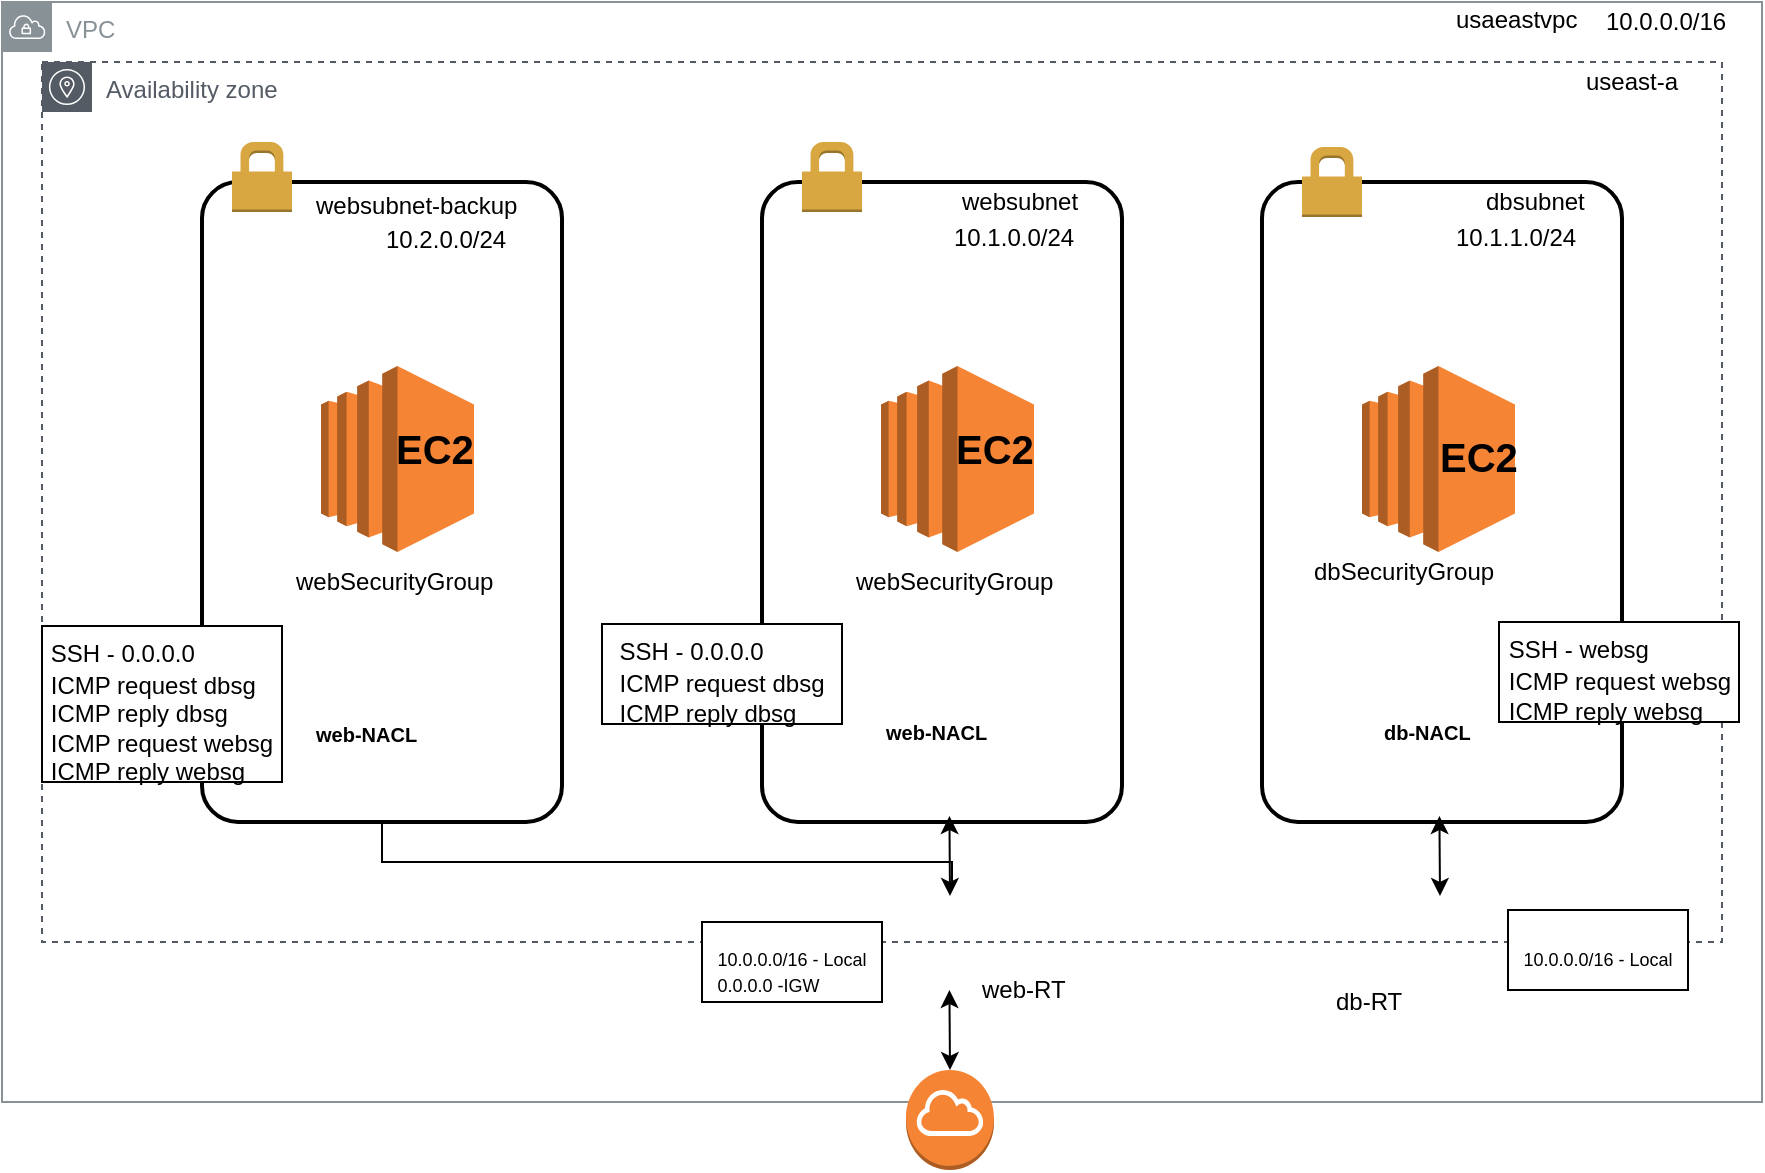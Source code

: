 <mxfile version="10.7.3" type="github"><diagram id="sutZoA35M7MX3dKam-xM" name="Page-1"><mxGraphModel dx="1156" dy="466" grid="1" gridSize="10" guides="1" tooltips="1" connect="1" arrows="1" fold="1" page="0" pageScale="1" pageWidth="827" pageHeight="1169" math="0" shadow="0"><root><mxCell id="0"/><mxCell id="1" parent="0"/><mxCell id="QqPyAReXJ7TA30dUd2KR-27" style="edgeStyle=none;rounded=0;orthogonalLoop=1;jettySize=auto;html=1;exitX=0.5;exitY=0;exitDx=0;exitDy=0;exitPerimeter=0;startArrow=classic;startFill=1;fontSize=20;" parent="1" edge="1"><mxGeometry relative="1" as="geometry"><mxPoint x="384" y="537" as="sourcePoint"/><mxPoint x="383.714" y="497" as="targetPoint"/></mxGeometry></mxCell><mxCell id="fQZx-U2Kx0ZALfmcc3-l-2" value="VPC" style="outlineConnect=0;gradientColor=none;html=1;whiteSpace=wrap;fontSize=12;fontStyle=0;shape=mxgraph.aws4.group;grIcon=mxgraph.aws4.group_vpc;strokeColor=#879196;fillColor=none;verticalAlign=top;align=left;spacingLeft=30;fontColor=#879196;dashed=0;" parent="1" vertex="1"><mxGeometry x="-90" y="90" width="880" height="550" as="geometry"/></mxCell><mxCell id="fQZx-U2Kx0ZALfmcc3-l-4" value="Availability zone" style="outlineConnect=0;gradientColor=none;html=1;whiteSpace=wrap;fontSize=12;fontStyle=0;shape=mxgraph.aws4.group;grIcon=mxgraph.aws4.group_availability_zone;strokeColor=#545B64;fillColor=none;verticalAlign=top;align=left;spacingLeft=30;fontColor=#545B64;dashed=1;" parent="1" vertex="1"><mxGeometry x="-70" y="120" width="840" height="440" as="geometry"/></mxCell><mxCell id="fQZx-U2Kx0ZALfmcc3-l-5" value="" style="rounded=1;arcSize=10;dashed=0;strokeColor=#000000;fillColor=none;gradientColor=none;strokeWidth=2;" parent="1" vertex="1"><mxGeometry x="290" y="180" width="180" height="320" as="geometry"/></mxCell><mxCell id="fQZx-U2Kx0ZALfmcc3-l-6" value="" style="dashed=0;html=1;shape=mxgraph.aws3.permissions;fillColor=#D9A741;gradientColor=none;dashed=0;" parent="1" vertex="1"><mxGeometry x="310" y="160" width="30" height="35" as="geometry"/></mxCell><mxCell id="fQZx-U2Kx0ZALfmcc3-l-8" value="" style="rounded=1;arcSize=10;dashed=0;strokeColor=#000000;fillColor=none;gradientColor=none;strokeWidth=2;" parent="1" vertex="1"><mxGeometry x="540" y="180" width="180" height="320" as="geometry"/></mxCell><mxCell id="fQZx-U2Kx0ZALfmcc3-l-9" value="" style="dashed=0;html=1;shape=mxgraph.aws3.permissions;fillColor=#D9A741;gradientColor=none;dashed=0;" parent="1" vertex="1"><mxGeometry x="560" y="162.5" width="30" height="35" as="geometry"/></mxCell><mxCell id="fQZx-U2Kx0ZALfmcc3-l-10" value="" style="outlineConnect=0;dashed=0;verticalLabelPosition=bottom;verticalAlign=top;align=center;html=1;shape=mxgraph.aws3.ec2;fillColor=#F58534;gradientColor=none;" parent="1" vertex="1"><mxGeometry x="349.5" y="272" width="76.5" height="93" as="geometry"/></mxCell><mxCell id="fQZx-U2Kx0ZALfmcc3-l-11" value="" style="outlineConnect=0;dashed=0;verticalLabelPosition=bottom;verticalAlign=top;align=center;html=1;shape=mxgraph.aws3.ec2;fillColor=#F58534;gradientColor=none;" parent="1" vertex="1"><mxGeometry x="590" y="272" width="76.5" height="93" as="geometry"/></mxCell><mxCell id="fQZx-U2Kx0ZALfmcc3-l-12" value="" style="shape=image;html=1;verticalAlign=top;verticalLabelPosition=bottom;labelBackgroundColor=#ffffff;imageAspect=0;aspect=fixed;image=https://cdn2.iconfinder.com/data/icons/amazon-aws-stencils/100/Storage__Content_Delivery_AWS_Storage_Gateway-128.png" parent="1" vertex="1"><mxGeometry x="355" y="530" width="60" height="60" as="geometry"/></mxCell><mxCell id="fQZx-U2Kx0ZALfmcc3-l-13" value="" style="shape=image;html=1;verticalAlign=top;verticalLabelPosition=bottom;labelBackgroundColor=#ffffff;imageAspect=0;aspect=fixed;image=https://cdn2.iconfinder.com/data/icons/amazon-aws-stencils/100/Storage__Content_Delivery_AWS_Storage_Gateway-128.png" parent="1" vertex="1"><mxGeometry x="598.5" y="530" width="60" height="60" as="geometry"/></mxCell><mxCell id="fQZx-U2Kx0ZALfmcc3-l-15" value="" style="shape=image;html=1;verticalAlign=top;verticalLabelPosition=bottom;labelBackgroundColor=#ffffff;imageAspect=0;aspect=fixed;image=https://cdn2.iconfinder.com/data/icons/amazon-aws-stencils/100/Deployment__Management_copy_AWS_CloudFormation_Template-128.png" parent="1" vertex="1"><mxGeometry x="355" y="452" width="58" height="58" as="geometry"/></mxCell><mxCell id="fQZx-U2Kx0ZALfmcc3-l-17" value="" style="shape=image;html=1;verticalAlign=top;verticalLabelPosition=bottom;labelBackgroundColor=#ffffff;imageAspect=0;aspect=fixed;image=https://cdn2.iconfinder.com/data/icons/amazon-aws-stencils/100/Deployment__Management_copy_AWS_CloudFormation_Template-128.png" parent="1" vertex="1"><mxGeometry x="601" y="452" width="58" height="58" as="geometry"/></mxCell><mxCell id="QqPyAReXJ7TA30dUd2KR-2" value="usaeastvpc" style="text;html=1;resizable=0;points=[];autosize=1;align=left;verticalAlign=top;spacingTop=-4;" parent="1" vertex="1"><mxGeometry x="635" y="89" width="80" height="20" as="geometry"/></mxCell><mxCell id="QqPyAReXJ7TA30dUd2KR-3" value="useast-a" style="text;html=1;resizable=0;points=[];autosize=1;align=left;verticalAlign=top;spacingTop=-4;" parent="1" vertex="1"><mxGeometry x="700" y="120" width="60" height="20" as="geometry"/></mxCell><mxCell id="QqPyAReXJ7TA30dUd2KR-4" value="websubnet" style="text;html=1;resizable=0;points=[];autosize=1;align=left;verticalAlign=top;spacingTop=-4;" parent="1" vertex="1"><mxGeometry x="387.5" y="180" width="70" height="20" as="geometry"/></mxCell><mxCell id="QqPyAReXJ7TA30dUd2KR-5" value="dbsubnet" style="text;html=1;resizable=0;points=[];autosize=1;align=left;verticalAlign=top;spacingTop=-4;" parent="1" vertex="1"><mxGeometry x="650" y="180" width="60" height="20" as="geometry"/></mxCell><mxCell id="QqPyAReXJ7TA30dUd2KR-6" value="dbSecurityGroup" style="text;html=1;resizable=0;points=[];autosize=1;align=left;verticalAlign=top;spacingTop=-4;" parent="1" vertex="1"><mxGeometry x="564" y="365" width="110" height="20" as="geometry"/></mxCell><mxCell id="QqPyAReXJ7TA30dUd2KR-10" value="webSecurityGroup" style="text;html=1;resizable=0;points=[];autosize=1;align=left;verticalAlign=top;spacingTop=-4;" parent="1" vertex="1"><mxGeometry x="335" y="370" width="110" height="20" as="geometry"/></mxCell><mxCell id="QqPyAReXJ7TA30dUd2KR-12" value="db-RT" style="text;html=1;resizable=0;points=[];autosize=1;align=left;verticalAlign=top;spacingTop=-4;" parent="1" vertex="1"><mxGeometry x="575" y="580" width="50" height="20" as="geometry"/></mxCell><mxCell id="QqPyAReXJ7TA30dUd2KR-13" value="10.0.0.0/16" style="text;html=1;resizable=0;points=[];autosize=1;align=left;verticalAlign=top;spacingTop=-4;" parent="1" vertex="1"><mxGeometry x="710" y="90" width="80" height="20" as="geometry"/></mxCell><mxCell id="QqPyAReXJ7TA30dUd2KR-14" value="10.1.0.0/24" style="text;html=1;resizable=0;points=[];autosize=1;align=left;verticalAlign=top;spacingTop=-4;" parent="1" vertex="1"><mxGeometry x="384" y="197.5" width="80" height="20" as="geometry"/></mxCell><mxCell id="QqPyAReXJ7TA30dUd2KR-15" value="10.1.1.0/24" style="text;html=1;resizable=0;points=[];autosize=1;align=left;verticalAlign=top;spacingTop=-4;" parent="1" vertex="1"><mxGeometry x="635" y="197.5" width="80" height="20" as="geometry"/></mxCell><mxCell id="QqPyAReXJ7TA30dUd2KR-17" value="&lt;font style=&quot;font-size: 20px;&quot;&gt;EC2&lt;/font&gt;" style="text;html=1;resizable=0;points=[];autosize=1;align=left;verticalAlign=top;spacingTop=-4;fontSize=20;fontStyle=1" parent="1" vertex="1"><mxGeometry x="385" y="298.5" width="60" height="20" as="geometry"/></mxCell><mxCell id="QqPyAReXJ7TA30dUd2KR-18" value="&lt;font style=&quot;font-size: 20px;&quot;&gt;EC2&lt;/font&gt;" style="text;html=1;resizable=0;points=[];autosize=1;align=left;verticalAlign=top;spacingTop=-4;fontSize=20;fontStyle=1" parent="1" vertex="1"><mxGeometry x="627" y="302.5" width="60" height="20" as="geometry"/></mxCell><mxCell id="QqPyAReXJ7TA30dUd2KR-22" style="edgeStyle=none;rounded=0;orthogonalLoop=1;jettySize=auto;html=1;exitX=0.5;exitY=0;exitDx=0;exitDy=0;exitPerimeter=0;startArrow=classic;startFill=1;fontSize=20;" parent="1" source="QqPyAReXJ7TA30dUd2KR-21" edge="1"><mxGeometry relative="1" as="geometry"><mxPoint x="383.714" y="584" as="targetPoint"/></mxGeometry></mxCell><mxCell id="QqPyAReXJ7TA30dUd2KR-21" value="" style="outlineConnect=0;dashed=0;verticalLabelPosition=bottom;verticalAlign=top;align=center;html=1;shape=mxgraph.aws3.internet_gateway;fillColor=#F58534;gradientColor=none;fontSize=20;" parent="1" vertex="1"><mxGeometry x="362" y="624" width="44" height="50" as="geometry"/></mxCell><mxCell id="QqPyAReXJ7TA30dUd2KR-23" value="&lt;div style=&quot;text-align: left&quot;&gt;&lt;span style=&quot;font-size: 12px&quot;&gt;SSH - websg&lt;/span&gt;&lt;/div&gt;&lt;font style=&quot;font-size: 12px&quot;&gt;&lt;div style=&quot;text-align: left&quot;&gt;&lt;span&gt;ICMP request websg&lt;/span&gt;&lt;/div&gt;&lt;div style=&quot;text-align: left&quot;&gt;&lt;span&gt;ICMP reply websg&lt;/span&gt;&lt;/div&gt;&lt;/font&gt;" style="rounded=0;whiteSpace=wrap;html=1;fontSize=20;" parent="1" vertex="1"><mxGeometry x="658.5" y="400" width="120" height="50" as="geometry"/></mxCell><mxCell id="QqPyAReXJ7TA30dUd2KR-24" value="&lt;div style=&quot;text-align: left&quot;&gt;&lt;span style=&quot;font-size: 12px&quot;&gt;SSH - 0.0.0.0&lt;/span&gt;&lt;/div&gt;&lt;font style=&quot;font-size: 12px&quot;&gt;&lt;div style=&quot;text-align: left&quot;&gt;&lt;span&gt;ICMP request dbsg&lt;/span&gt;&lt;/div&gt;&lt;div style=&quot;text-align: left&quot;&gt;&lt;span&gt;ICMP reply dbsg&lt;/span&gt;&lt;/div&gt;&lt;/font&gt;" style="rounded=0;whiteSpace=wrap;html=1;fontSize=20;" parent="1" vertex="1"><mxGeometry x="210" y="401" width="120" height="50" as="geometry"/></mxCell><mxCell id="QqPyAReXJ7TA30dUd2KR-25" value="&lt;div style=&quot;text-align: left&quot;&gt;&lt;span style=&quot;font-size: 9px&quot;&gt;10.0.0.0/16 - Local&lt;/span&gt;&lt;/div&gt;&lt;font style=&quot;font-size: 9px&quot;&gt;&lt;div style=&quot;text-align: left&quot;&gt;0.0.0.0 -IGW&lt;/div&gt;&lt;/font&gt;" style="rounded=0;whiteSpace=wrap;html=1;fontSize=20;" parent="1" vertex="1"><mxGeometry x="260" y="550" width="90" height="40" as="geometry"/></mxCell><mxCell id="QqPyAReXJ7TA30dUd2KR-26" value="&lt;div style=&quot;text-align: left&quot;&gt;&lt;span style=&quot;font-size: 9px&quot;&gt;10.0.0.0/16 - Local&lt;/span&gt;&lt;/div&gt;" style="rounded=0;whiteSpace=wrap;html=1;fontSize=20;" parent="1" vertex="1"><mxGeometry x="663" y="544" width="90" height="40" as="geometry"/></mxCell><mxCell id="QqPyAReXJ7TA30dUd2KR-11" value="web-RT" style="text;html=1;resizable=0;points=[];autosize=1;align=left;verticalAlign=top;spacingTop=-4;" parent="1" vertex="1"><mxGeometry x="397.5" y="574" width="60" height="20" as="geometry"/></mxCell><mxCell id="QqPyAReXJ7TA30dUd2KR-28" style="edgeStyle=none;rounded=0;orthogonalLoop=1;jettySize=auto;html=1;exitX=0.5;exitY=0;exitDx=0;exitDy=0;exitPerimeter=0;startArrow=classic;startFill=1;fontSize=20;" parent="1" edge="1"><mxGeometry relative="1" as="geometry"><mxPoint x="629" y="537" as="sourcePoint"/><mxPoint x="628.714" y="497" as="targetPoint"/></mxGeometry></mxCell><mxCell id="QqPyAReXJ7TA30dUd2KR-29" value="&lt;font style=&quot;font-size: 10px&quot;&gt;&lt;b&gt;web-NACL&lt;/b&gt;&lt;/font&gt;" style="text;html=1;resizable=0;points=[];autosize=1;align=left;verticalAlign=top;spacingTop=-4;fontSize=20;" parent="1" vertex="1"><mxGeometry x="349.5" y="437" width="70" height="30" as="geometry"/></mxCell><mxCell id="QqPyAReXJ7TA30dUd2KR-30" value="&lt;font style=&quot;font-size: 10px&quot;&gt;&lt;b&gt;db-NACL&lt;/b&gt;&lt;/font&gt;" style="text;html=1;resizable=0;points=[];autosize=1;align=left;verticalAlign=top;spacingTop=-4;fontSize=20;" parent="1" vertex="1"><mxGeometry x="598.5" y="437" width="60" height="30" as="geometry"/></mxCell><mxCell id="QqPyAReXJ7TA30dUd2KR-31" value="" style="shape=image;html=1;verticalAlign=top;verticalLabelPosition=bottom;labelBackgroundColor=#ffffff;imageAspect=0;aspect=fixed;image=https://cdn3.iconfinder.com/data/icons/adobe-tools/512/Sg-128.png;fontSize=20;" parent="1" vertex="1"><mxGeometry x="436" y="371" width="18" height="18" as="geometry"/></mxCell><mxCell id="QqPyAReXJ7TA30dUd2KR-32" value="" style="shape=image;html=1;verticalAlign=top;verticalLabelPosition=bottom;labelBackgroundColor=#ffffff;imageAspect=0;aspect=fixed;image=https://cdn3.iconfinder.com/data/icons/adobe-tools/512/Sg-128.png;fontSize=20;" parent="1" vertex="1"><mxGeometry x="658" y="366" width="18" height="18" as="geometry"/></mxCell><mxCell id="1YjhD-Gjq6cIbO1a0wJ--6" style="edgeStyle=orthogonalEdgeStyle;rounded=0;orthogonalLoop=1;jettySize=auto;html=1;exitX=0.5;exitY=1;exitDx=0;exitDy=0;entryX=0.5;entryY=0;entryDx=0;entryDy=0;endArrow=none;endFill=0;" edge="1" parent="1" source="1YjhD-Gjq6cIbO1a0wJ--1" target="fQZx-U2Kx0ZALfmcc3-l-12"><mxGeometry relative="1" as="geometry"><Array as="points"><mxPoint x="100" y="520"/><mxPoint x="385" y="520"/></Array></mxGeometry></mxCell><mxCell id="1YjhD-Gjq6cIbO1a0wJ--1" value="" style="rounded=1;arcSize=10;dashed=0;strokeColor=#000000;fillColor=none;gradientColor=none;strokeWidth=2;" vertex="1" parent="1"><mxGeometry x="10" y="180" width="180" height="320" as="geometry"/></mxCell><mxCell id="1YjhD-Gjq6cIbO1a0wJ--2" value="" style="outlineConnect=0;dashed=0;verticalLabelPosition=bottom;verticalAlign=top;align=center;html=1;shape=mxgraph.aws3.ec2;fillColor=#F58534;gradientColor=none;" vertex="1" parent="1"><mxGeometry x="69.5" y="272" width="76.5" height="93" as="geometry"/></mxCell><mxCell id="1YjhD-Gjq6cIbO1a0wJ--3" value="webSecurityGroup" style="text;html=1;resizable=0;points=[];autosize=1;align=left;verticalAlign=top;spacingTop=-4;" vertex="1" parent="1"><mxGeometry x="55" y="370" width="110" height="20" as="geometry"/></mxCell><mxCell id="1YjhD-Gjq6cIbO1a0wJ--4" value="&lt;font style=&quot;font-size: 20px;&quot;&gt;EC2&lt;/font&gt;" style="text;html=1;resizable=0;points=[];autosize=1;align=left;verticalAlign=top;spacingTop=-4;fontSize=20;fontStyle=1" vertex="1" parent="1"><mxGeometry x="105" y="298.5" width="60" height="20" as="geometry"/></mxCell><mxCell id="1YjhD-Gjq6cIbO1a0wJ--5" value="&lt;div style=&quot;text-align: left&quot;&gt;&lt;span style=&quot;font-size: 12px&quot;&gt;SSH - 0.0.0.0&lt;/span&gt;&lt;/div&gt;&lt;font style=&quot;font-size: 12px&quot;&gt;&lt;div style=&quot;text-align: left&quot;&gt;&lt;span&gt;ICMP request dbsg&lt;/span&gt;&lt;/div&gt;&lt;div style=&quot;text-align: left&quot;&gt;&lt;span&gt;ICMP reply dbsg&lt;/span&gt;&lt;/div&gt;&lt;div style=&quot;text-align: left&quot;&gt;&lt;div&gt;ICMP request websg&lt;/div&gt;&lt;div&gt;ICMP reply websg&lt;/div&gt;&lt;/div&gt;&lt;/font&gt;" style="rounded=0;whiteSpace=wrap;html=1;fontSize=20;" vertex="1" parent="1"><mxGeometry x="-70" y="402" width="120" height="78" as="geometry"/></mxCell><mxCell id="1YjhD-Gjq6cIbO1a0wJ--7" value="websubnet-backup" style="text;html=1;resizable=0;points=[];autosize=1;align=left;verticalAlign=top;spacingTop=-4;" vertex="1" parent="1"><mxGeometry x="64.5" y="181.5" width="120" height="20" as="geometry"/></mxCell><mxCell id="1YjhD-Gjq6cIbO1a0wJ--8" value="10.2.0.0/24" style="text;html=1;resizable=0;points=[];autosize=1;align=left;verticalAlign=top;spacingTop=-4;" vertex="1" parent="1"><mxGeometry x="100" y="199" width="80" height="20" as="geometry"/></mxCell><mxCell id="1YjhD-Gjq6cIbO1a0wJ--9" value="" style="shape=image;html=1;verticalAlign=top;verticalLabelPosition=bottom;labelBackgroundColor=#ffffff;imageAspect=0;aspect=fixed;image=https://cdn2.iconfinder.com/data/icons/amazon-aws-stencils/100/Deployment__Management_copy_AWS_CloudFormation_Template-128.png" vertex="1" parent="1"><mxGeometry x="70.5" y="452.5" width="58" height="58" as="geometry"/></mxCell><mxCell id="1YjhD-Gjq6cIbO1a0wJ--10" value="&lt;font style=&quot;font-size: 10px&quot;&gt;&lt;b&gt;web-NACL&lt;/b&gt;&lt;/font&gt;" style="text;html=1;resizable=0;points=[];autosize=1;align=left;verticalAlign=top;spacingTop=-4;fontSize=20;" vertex="1" parent="1"><mxGeometry x="65" y="437.5" width="70" height="30" as="geometry"/></mxCell><mxCell id="1YjhD-Gjq6cIbO1a0wJ--11" value="" style="dashed=0;html=1;shape=mxgraph.aws3.permissions;fillColor=#D9A741;gradientColor=none;dashed=0;" vertex="1" parent="1"><mxGeometry x="25" y="160" width="30" height="35" as="geometry"/></mxCell></root></mxGraphModel></diagram></mxfile>